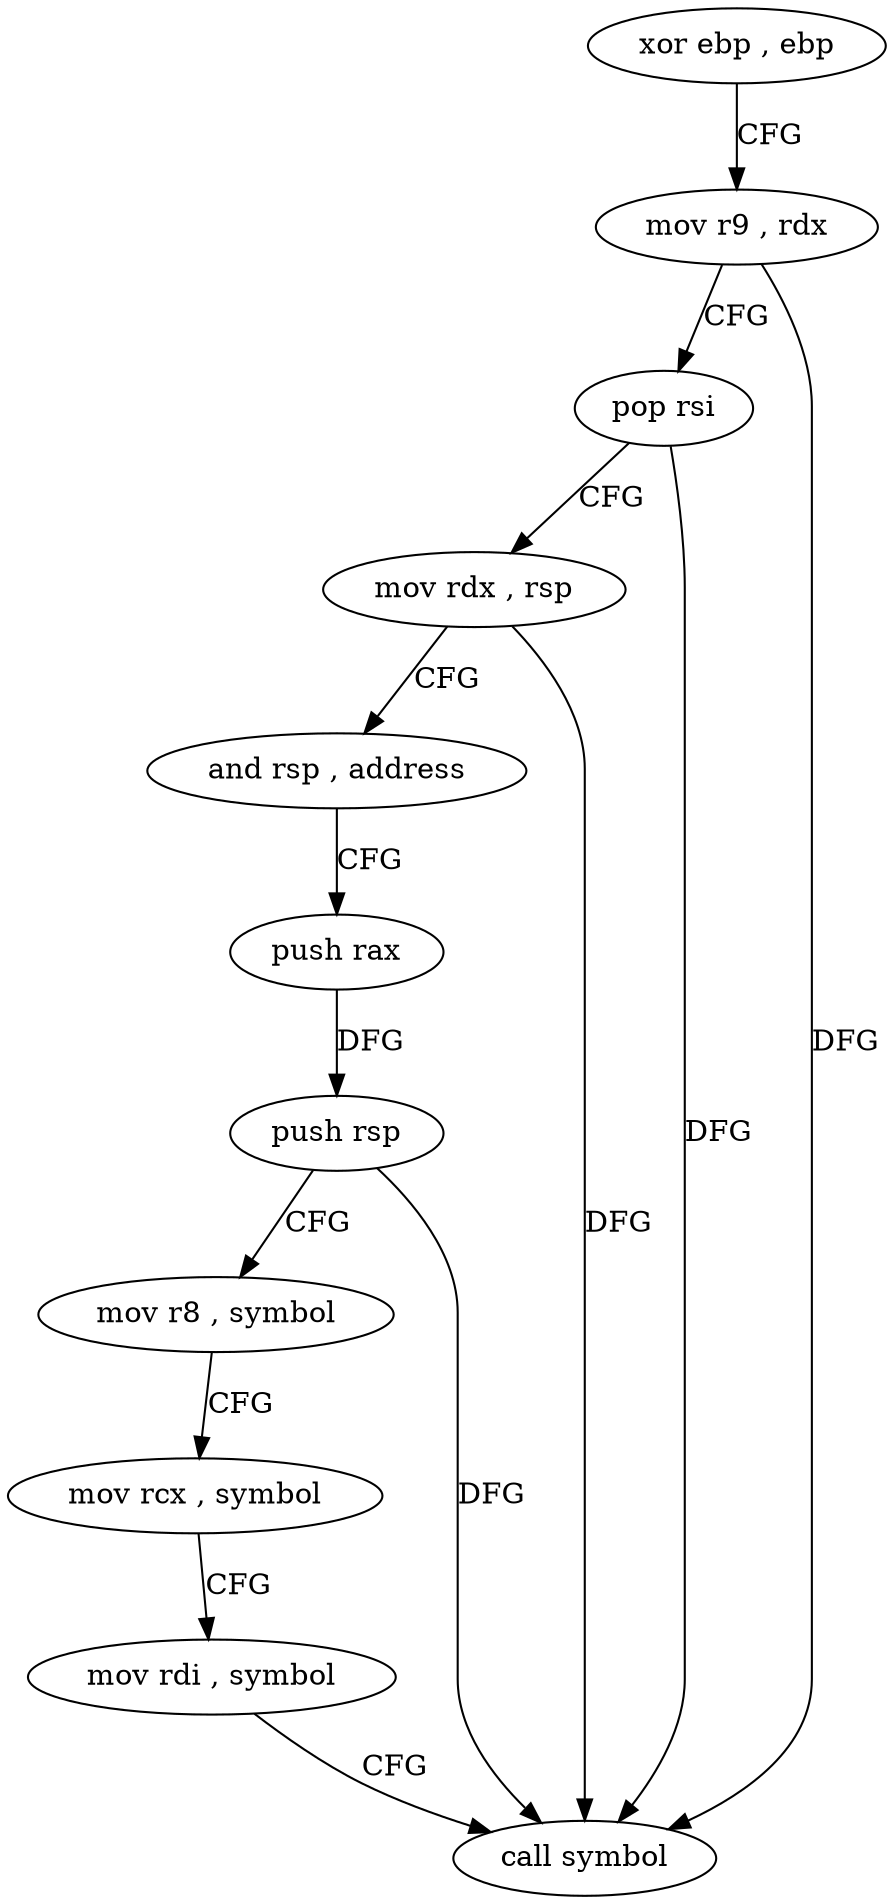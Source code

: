 digraph "func" {
"4199392" [label = "xor ebp , ebp" ]
"4199394" [label = "mov r9 , rdx" ]
"4199397" [label = "pop rsi" ]
"4199398" [label = "mov rdx , rsp" ]
"4199401" [label = "and rsp , address" ]
"4199405" [label = "push rax" ]
"4199406" [label = "push rsp" ]
"4199407" [label = "mov r8 , symbol" ]
"4199414" [label = "mov rcx , symbol" ]
"4199421" [label = "mov rdi , symbol" ]
"4199428" [label = "call symbol" ]
"4199392" -> "4199394" [ label = "CFG" ]
"4199394" -> "4199397" [ label = "CFG" ]
"4199394" -> "4199428" [ label = "DFG" ]
"4199397" -> "4199398" [ label = "CFG" ]
"4199397" -> "4199428" [ label = "DFG" ]
"4199398" -> "4199401" [ label = "CFG" ]
"4199398" -> "4199428" [ label = "DFG" ]
"4199401" -> "4199405" [ label = "CFG" ]
"4199405" -> "4199406" [ label = "DFG" ]
"4199406" -> "4199407" [ label = "CFG" ]
"4199406" -> "4199428" [ label = "DFG" ]
"4199407" -> "4199414" [ label = "CFG" ]
"4199414" -> "4199421" [ label = "CFG" ]
"4199421" -> "4199428" [ label = "CFG" ]
}
